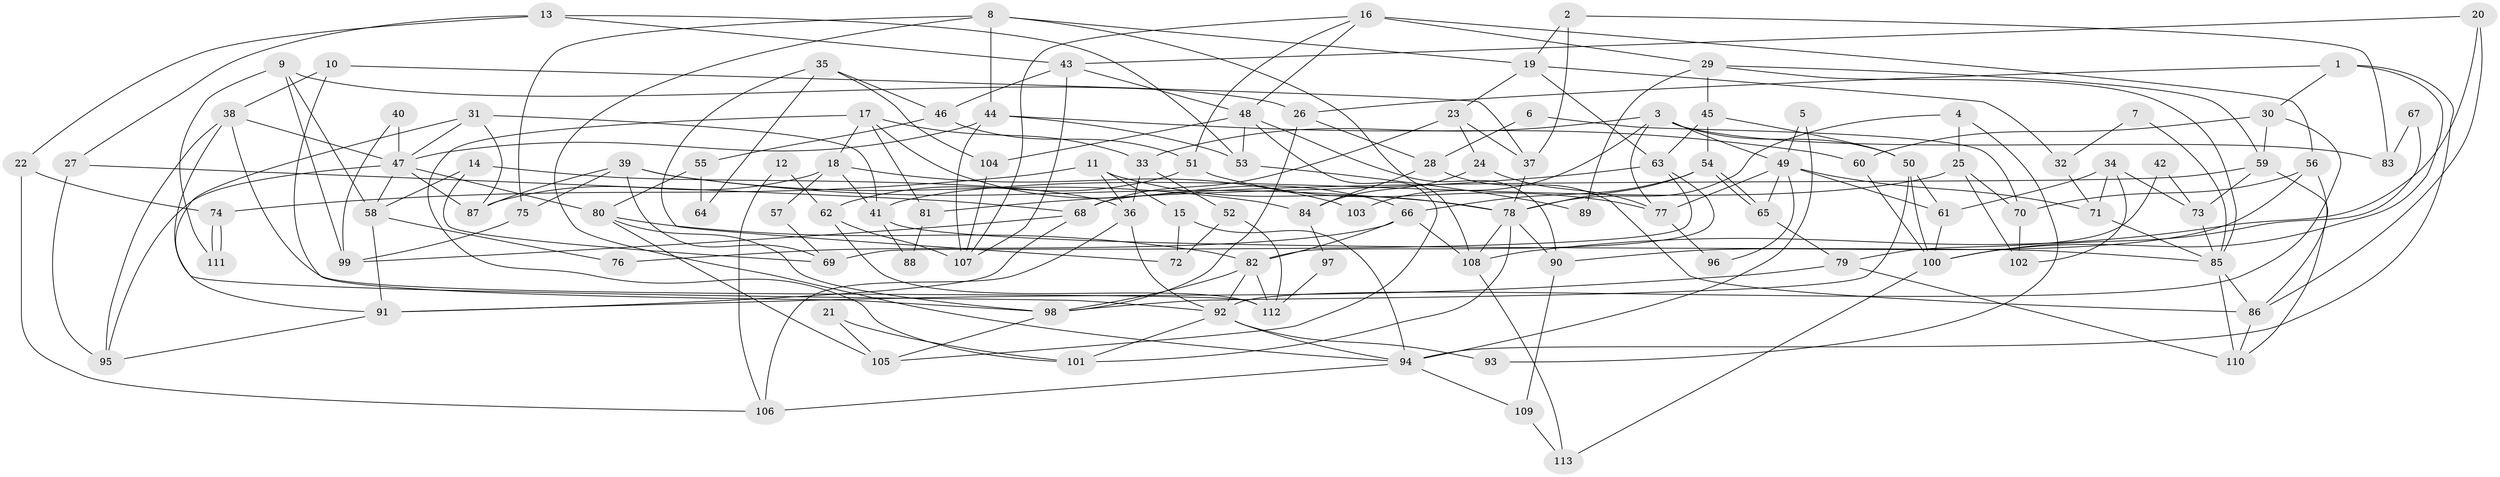 // coarse degree distribution, {4: 0.20270270270270271, 5: 0.1891891891891892, 7: 0.14864864864864866, 3: 0.14864864864864866, 8: 0.06756756756756757, 6: 0.0945945945945946, 2: 0.10810810810810811, 9: 0.02702702702702703, 10: 0.013513513513513514}
// Generated by graph-tools (version 1.1) at 2025/41/03/06/25 10:41:54]
// undirected, 113 vertices, 226 edges
graph export_dot {
graph [start="1"]
  node [color=gray90,style=filled];
  1;
  2;
  3;
  4;
  5;
  6;
  7;
  8;
  9;
  10;
  11;
  12;
  13;
  14;
  15;
  16;
  17;
  18;
  19;
  20;
  21;
  22;
  23;
  24;
  25;
  26;
  27;
  28;
  29;
  30;
  31;
  32;
  33;
  34;
  35;
  36;
  37;
  38;
  39;
  40;
  41;
  42;
  43;
  44;
  45;
  46;
  47;
  48;
  49;
  50;
  51;
  52;
  53;
  54;
  55;
  56;
  57;
  58;
  59;
  60;
  61;
  62;
  63;
  64;
  65;
  66;
  67;
  68;
  69;
  70;
  71;
  72;
  73;
  74;
  75;
  76;
  77;
  78;
  79;
  80;
  81;
  82;
  83;
  84;
  85;
  86;
  87;
  88;
  89;
  90;
  91;
  92;
  93;
  94;
  95;
  96;
  97;
  98;
  99;
  100;
  101;
  102;
  103;
  104;
  105;
  106;
  107;
  108;
  109;
  110;
  111;
  112;
  113;
  1 -- 94;
  1 -- 26;
  1 -- 30;
  1 -- 100;
  2 -- 19;
  2 -- 37;
  2 -- 83;
  3 -- 77;
  3 -- 50;
  3 -- 33;
  3 -- 49;
  3 -- 83;
  3 -- 103;
  4 -- 25;
  4 -- 78;
  4 -- 93;
  5 -- 94;
  5 -- 49;
  6 -- 28;
  6 -- 70;
  7 -- 85;
  7 -- 32;
  8 -- 94;
  8 -- 108;
  8 -- 19;
  8 -- 44;
  8 -- 75;
  9 -- 26;
  9 -- 99;
  9 -- 58;
  9 -- 111;
  10 -- 38;
  10 -- 98;
  10 -- 37;
  11 -- 78;
  11 -- 74;
  11 -- 15;
  11 -- 36;
  12 -- 106;
  12 -- 62;
  13 -- 27;
  13 -- 53;
  13 -- 22;
  13 -- 43;
  14 -- 58;
  14 -- 36;
  14 -- 69;
  15 -- 94;
  15 -- 72;
  16 -- 48;
  16 -- 51;
  16 -- 29;
  16 -- 56;
  16 -- 107;
  17 -- 101;
  17 -- 33;
  17 -- 18;
  17 -- 66;
  17 -- 81;
  18 -- 87;
  18 -- 41;
  18 -- 57;
  18 -- 103;
  19 -- 23;
  19 -- 32;
  19 -- 63;
  20 -- 108;
  20 -- 43;
  20 -- 86;
  21 -- 105;
  21 -- 101;
  22 -- 106;
  22 -- 74;
  23 -- 37;
  23 -- 68;
  23 -- 24;
  24 -- 77;
  24 -- 84;
  25 -- 41;
  25 -- 102;
  25 -- 70;
  26 -- 28;
  26 -- 98;
  27 -- 95;
  27 -- 68;
  28 -- 86;
  28 -- 84;
  29 -- 45;
  29 -- 59;
  29 -- 85;
  29 -- 89;
  30 -- 59;
  30 -- 60;
  30 -- 92;
  31 -- 41;
  31 -- 47;
  31 -- 87;
  31 -- 91;
  32 -- 71;
  33 -- 36;
  33 -- 52;
  34 -- 71;
  34 -- 61;
  34 -- 73;
  34 -- 102;
  35 -- 104;
  35 -- 72;
  35 -- 46;
  35 -- 64;
  36 -- 92;
  36 -- 106;
  37 -- 78;
  38 -- 95;
  38 -- 47;
  38 -- 92;
  38 -- 112;
  39 -- 87;
  39 -- 69;
  39 -- 75;
  39 -- 78;
  39 -- 84;
  40 -- 99;
  40 -- 47;
  41 -- 85;
  41 -- 88;
  42 -- 73;
  42 -- 79;
  43 -- 107;
  43 -- 46;
  43 -- 48;
  44 -- 47;
  44 -- 53;
  44 -- 60;
  44 -- 107;
  45 -- 63;
  45 -- 54;
  45 -- 50;
  46 -- 51;
  46 -- 55;
  47 -- 58;
  47 -- 80;
  47 -- 87;
  47 -- 95;
  48 -- 90;
  48 -- 53;
  48 -- 104;
  48 -- 105;
  49 -- 61;
  49 -- 65;
  49 -- 71;
  49 -- 77;
  49 -- 96;
  50 -- 100;
  50 -- 61;
  50 -- 98;
  51 -- 62;
  51 -- 77;
  52 -- 112;
  52 -- 72;
  53 -- 89;
  54 -- 65;
  54 -- 65;
  54 -- 66;
  54 -- 78;
  55 -- 80;
  55 -- 64;
  56 -- 86;
  56 -- 70;
  56 -- 90;
  57 -- 69;
  58 -- 91;
  58 -- 76;
  59 -- 110;
  59 -- 68;
  59 -- 73;
  60 -- 100;
  61 -- 100;
  62 -- 107;
  62 -- 112;
  63 -- 82;
  63 -- 69;
  63 -- 81;
  65 -- 79;
  66 -- 82;
  66 -- 76;
  66 -- 108;
  67 -- 83;
  67 -- 100;
  68 -- 91;
  68 -- 99;
  70 -- 102;
  71 -- 85;
  73 -- 85;
  74 -- 111;
  74 -- 111;
  75 -- 99;
  77 -- 96;
  78 -- 90;
  78 -- 101;
  78 -- 108;
  79 -- 110;
  79 -- 91;
  80 -- 105;
  80 -- 82;
  80 -- 98;
  81 -- 88;
  82 -- 92;
  82 -- 98;
  82 -- 112;
  84 -- 97;
  85 -- 86;
  85 -- 110;
  86 -- 110;
  90 -- 109;
  91 -- 95;
  92 -- 93;
  92 -- 94;
  92 -- 101;
  94 -- 109;
  94 -- 106;
  97 -- 112;
  98 -- 105;
  100 -- 113;
  104 -- 107;
  108 -- 113;
  109 -- 113;
}
